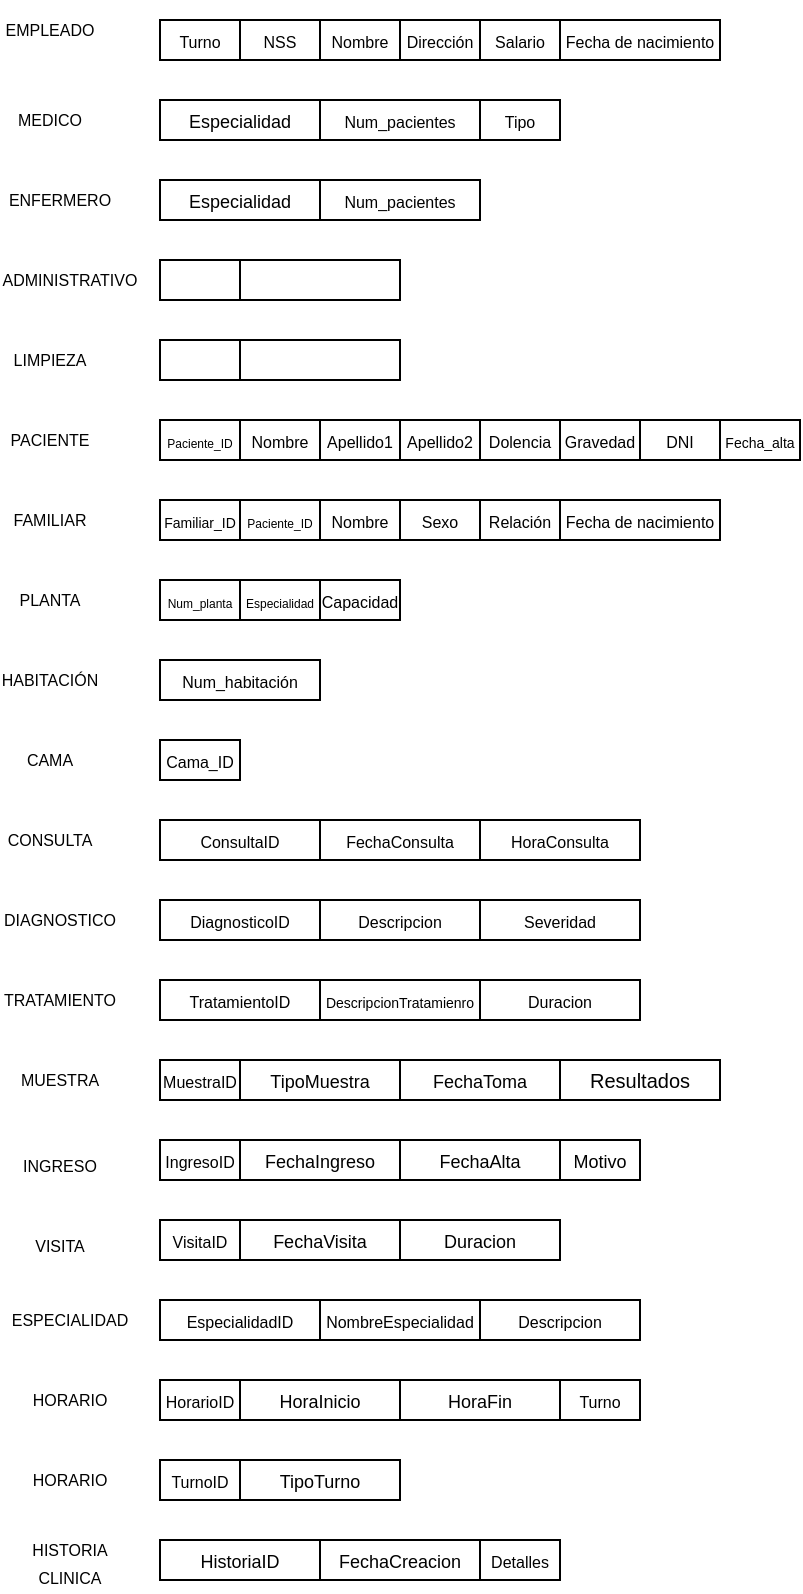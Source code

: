 <mxfile version="24.8.9">
  <diagram name="Página-1" id="wS7ssanduu3U8rkw7zow">
    <mxGraphModel dx="656" dy="417" grid="1" gridSize="10" guides="1" tooltips="1" connect="1" arrows="1" fold="1" page="1" pageScale="1" pageWidth="827" pageHeight="1169" math="0" shadow="0">
      <root>
        <mxCell id="0" />
        <mxCell id="1" parent="0" />
        <mxCell id="Gz29lttUt1VIrkQhSzZi-1" value="" style="rounded=0;whiteSpace=wrap;html=1;" vertex="1" parent="1">
          <mxGeometry x="80" y="80" width="40" height="20" as="geometry" />
        </mxCell>
        <mxCell id="Gz29lttUt1VIrkQhSzZi-2" value="" style="rounded=0;whiteSpace=wrap;html=1;" vertex="1" parent="1">
          <mxGeometry x="120" y="80" width="40" height="20" as="geometry" />
        </mxCell>
        <mxCell id="Gz29lttUt1VIrkQhSzZi-3" value="" style="rounded=0;whiteSpace=wrap;html=1;" vertex="1" parent="1">
          <mxGeometry x="160" y="80" width="40" height="20" as="geometry" />
        </mxCell>
        <mxCell id="Gz29lttUt1VIrkQhSzZi-4" value="" style="rounded=0;whiteSpace=wrap;html=1;" vertex="1" parent="1">
          <mxGeometry x="200" y="80" width="40" height="20" as="geometry" />
        </mxCell>
        <mxCell id="Gz29lttUt1VIrkQhSzZi-5" value="" style="rounded=0;whiteSpace=wrap;html=1;" vertex="1" parent="1">
          <mxGeometry x="240" y="80" width="40" height="20" as="geometry" />
        </mxCell>
        <mxCell id="Gz29lttUt1VIrkQhSzZi-6" value="" style="rounded=0;whiteSpace=wrap;html=1;" vertex="1" parent="1">
          <mxGeometry x="280" y="80" width="80" height="20" as="geometry" />
        </mxCell>
        <mxCell id="Gz29lttUt1VIrkQhSzZi-7" value="&lt;font style=&quot;font-size: 8px;&quot;&gt;Turno&lt;/font&gt;" style="text;html=1;align=center;verticalAlign=middle;whiteSpace=wrap;rounded=0;" vertex="1" parent="1">
          <mxGeometry x="80" y="80" width="40" height="20" as="geometry" />
        </mxCell>
        <mxCell id="Gz29lttUt1VIrkQhSzZi-8" value="&lt;font style=&quot;font-size: 8px;&quot;&gt;NSS&lt;/font&gt;" style="text;html=1;align=center;verticalAlign=middle;whiteSpace=wrap;rounded=0;" vertex="1" parent="1">
          <mxGeometry x="120" y="80" width="40" height="20" as="geometry" />
        </mxCell>
        <mxCell id="Gz29lttUt1VIrkQhSzZi-9" value="&lt;span style=&quot;font-size: 8px;&quot;&gt;Nombre&lt;/span&gt;" style="text;html=1;align=center;verticalAlign=middle;whiteSpace=wrap;rounded=0;" vertex="1" parent="1">
          <mxGeometry x="160" y="80" width="40" height="20" as="geometry" />
        </mxCell>
        <mxCell id="Gz29lttUt1VIrkQhSzZi-10" value="&lt;font style=&quot;font-size: 8px;&quot;&gt;Dirección&lt;/font&gt;" style="text;html=1;align=center;verticalAlign=middle;whiteSpace=wrap;rounded=0;" vertex="1" parent="1">
          <mxGeometry x="200" y="80" width="40" height="20" as="geometry" />
        </mxCell>
        <mxCell id="Gz29lttUt1VIrkQhSzZi-11" value="&lt;font style=&quot;font-size: 8px;&quot;&gt;Fecha de nacimiento&lt;/font&gt;" style="text;html=1;align=center;verticalAlign=middle;whiteSpace=wrap;rounded=0;strokeWidth=0;" vertex="1" parent="1">
          <mxGeometry x="280" y="80" width="80" height="20" as="geometry" />
        </mxCell>
        <mxCell id="Gz29lttUt1VIrkQhSzZi-12" value="&lt;font style=&quot;font-size: 8px;&quot;&gt;Salario&lt;/font&gt;" style="text;html=1;align=center;verticalAlign=middle;whiteSpace=wrap;rounded=0;" vertex="1" parent="1">
          <mxGeometry x="240" y="80" width="40" height="20" as="geometry" />
        </mxCell>
        <mxCell id="Gz29lttUt1VIrkQhSzZi-13" value="" style="rounded=0;whiteSpace=wrap;html=1;" vertex="1" parent="1">
          <mxGeometry x="80" y="280" width="40" height="20" as="geometry" />
        </mxCell>
        <mxCell id="Gz29lttUt1VIrkQhSzZi-14" value="" style="rounded=0;whiteSpace=wrap;html=1;" vertex="1" parent="1">
          <mxGeometry x="120" y="280" width="40" height="20" as="geometry" />
        </mxCell>
        <mxCell id="Gz29lttUt1VIrkQhSzZi-15" value="" style="rounded=0;whiteSpace=wrap;html=1;" vertex="1" parent="1">
          <mxGeometry x="160" y="280" width="40" height="20" as="geometry" />
        </mxCell>
        <mxCell id="Gz29lttUt1VIrkQhSzZi-16" value="" style="rounded=0;whiteSpace=wrap;html=1;" vertex="1" parent="1">
          <mxGeometry x="200" y="280" width="40" height="20" as="geometry" />
        </mxCell>
        <mxCell id="Gz29lttUt1VIrkQhSzZi-17" value="" style="rounded=0;whiteSpace=wrap;html=1;" vertex="1" parent="1">
          <mxGeometry x="240" y="280" width="40" height="20" as="geometry" />
        </mxCell>
        <mxCell id="Gz29lttUt1VIrkQhSzZi-18" value="" style="rounded=0;whiteSpace=wrap;html=1;" vertex="1" parent="1">
          <mxGeometry x="280" y="280" width="40" height="20" as="geometry" />
        </mxCell>
        <mxCell id="Gz29lttUt1VIrkQhSzZi-19" value="&lt;font style=&quot;font-size: 6px;&quot;&gt;Paciente_ID&lt;/font&gt;" style="text;html=1;align=center;verticalAlign=middle;whiteSpace=wrap;rounded=0;" vertex="1" parent="1">
          <mxGeometry x="80" y="280" width="40" height="20" as="geometry" />
        </mxCell>
        <mxCell id="Gz29lttUt1VIrkQhSzZi-20" value="&lt;font style=&quot;font-size: 8px;&quot;&gt;Nombre&lt;/font&gt;" style="text;html=1;align=center;verticalAlign=middle;whiteSpace=wrap;rounded=0;" vertex="1" parent="1">
          <mxGeometry x="120" y="280" width="40" height="20" as="geometry" />
        </mxCell>
        <mxCell id="Gz29lttUt1VIrkQhSzZi-21" value="&lt;span style=&quot;font-size: 8px;&quot;&gt;Apellido1&lt;/span&gt;" style="text;html=1;align=center;verticalAlign=middle;whiteSpace=wrap;rounded=0;" vertex="1" parent="1">
          <mxGeometry x="160" y="280" width="40" height="20" as="geometry" />
        </mxCell>
        <mxCell id="Gz29lttUt1VIrkQhSzZi-22" value="&lt;font style=&quot;font-size: 8px;&quot;&gt;Apellido2&lt;/font&gt;" style="text;html=1;align=center;verticalAlign=middle;whiteSpace=wrap;rounded=0;" vertex="1" parent="1">
          <mxGeometry x="200" y="280" width="40" height="20" as="geometry" />
        </mxCell>
        <mxCell id="Gz29lttUt1VIrkQhSzZi-23" value="&lt;font style=&quot;font-size: 8px;&quot;&gt;Dolencia&lt;/font&gt;" style="text;html=1;align=center;verticalAlign=middle;whiteSpace=wrap;rounded=0;strokeWidth=0;" vertex="1" parent="1">
          <mxGeometry x="240" y="280" width="40" height="20" as="geometry" />
        </mxCell>
        <mxCell id="Gz29lttUt1VIrkQhSzZi-24" value="&lt;font style=&quot;font-size: 8px;&quot;&gt;Gravedad&lt;/font&gt;" style="text;html=1;align=center;verticalAlign=middle;whiteSpace=wrap;rounded=0;" vertex="1" parent="1">
          <mxGeometry x="280" y="280" width="40" height="20" as="geometry" />
        </mxCell>
        <mxCell id="Gz29lttUt1VIrkQhSzZi-25" value="&lt;div style=&quot;&quot;&gt;&lt;span style=&quot;background-color: initial; font-size: 8px;&quot;&gt;EMPLEADO&lt;/span&gt;&lt;/div&gt;" style="text;whiteSpace=wrap;html=1;align=center;" vertex="1" parent="1">
          <mxGeometry y="70" width="50" height="30" as="geometry" />
        </mxCell>
        <mxCell id="Gz29lttUt1VIrkQhSzZi-26" value="&lt;div style=&quot;&quot;&gt;&lt;span style=&quot;background-color: initial; font-size: 8px;&quot;&gt;PACIENTE&lt;/span&gt;&lt;/div&gt;" style="text;whiteSpace=wrap;html=1;align=center;" vertex="1" parent="1">
          <mxGeometry y="275" width="50" height="30" as="geometry" />
        </mxCell>
        <mxCell id="Gz29lttUt1VIrkQhSzZi-28" value="" style="rounded=0;whiteSpace=wrap;html=1;" vertex="1" parent="1">
          <mxGeometry x="80" y="120" width="80" height="20" as="geometry" />
        </mxCell>
        <mxCell id="Gz29lttUt1VIrkQhSzZi-29" value="" style="rounded=0;whiteSpace=wrap;html=1;" vertex="1" parent="1">
          <mxGeometry x="240" y="120" width="40" height="20" as="geometry" />
        </mxCell>
        <mxCell id="Gz29lttUt1VIrkQhSzZi-30" value="" style="rounded=0;whiteSpace=wrap;html=1;" vertex="1" parent="1">
          <mxGeometry x="160" y="120" width="80" height="20" as="geometry" />
        </mxCell>
        <mxCell id="Gz29lttUt1VIrkQhSzZi-32" value="&lt;font style=&quot;font-size: 8px;&quot;&gt;ConsultaID&lt;/font&gt;" style="rounded=0;whiteSpace=wrap;html=1;" vertex="1" parent="1">
          <mxGeometry x="80" y="480" width="80" height="20" as="geometry" />
        </mxCell>
        <mxCell id="Gz29lttUt1VIrkQhSzZi-33" value="" style="rounded=0;whiteSpace=wrap;html=1;" vertex="1" parent="1">
          <mxGeometry x="160" y="480" width="80" height="20" as="geometry" />
        </mxCell>
        <mxCell id="Gz29lttUt1VIrkQhSzZi-34" value="&lt;font style=&quot;font-size: 9px;&quot;&gt;Especialidad&lt;/font&gt;" style="text;html=1;align=center;verticalAlign=middle;whiteSpace=wrap;rounded=0;" vertex="1" parent="1">
          <mxGeometry x="80" y="120" width="80" height="20" as="geometry" />
        </mxCell>
        <mxCell id="Gz29lttUt1VIrkQhSzZi-35" value="&lt;font style=&quot;font-size: 8px;&quot;&gt;Tipo&lt;/font&gt;" style="text;html=1;align=center;verticalAlign=middle;whiteSpace=wrap;rounded=0;" vertex="1" parent="1">
          <mxGeometry x="240" y="120" width="40" height="20" as="geometry" />
        </mxCell>
        <mxCell id="Gz29lttUt1VIrkQhSzZi-36" value="&lt;font style=&quot;font-size: 8px;&quot;&gt;Num_&lt;/font&gt;&lt;span style=&quot;font-size: 8px; background-color: initial;&quot;&gt;pacientes&lt;/span&gt;" style="text;html=1;align=center;verticalAlign=middle;whiteSpace=wrap;rounded=0;" vertex="1" parent="1">
          <mxGeometry x="160" y="120" width="80" height="20" as="geometry" />
        </mxCell>
        <mxCell id="Gz29lttUt1VIrkQhSzZi-41" value="&lt;div style=&quot;&quot;&gt;&lt;span style=&quot;font-size: 8px;&quot;&gt;MEDICO&lt;/span&gt;&lt;/div&gt;" style="text;whiteSpace=wrap;html=1;align=center;" vertex="1" parent="1">
          <mxGeometry y="115" width="50" height="30" as="geometry" />
        </mxCell>
        <mxCell id="Gz29lttUt1VIrkQhSzZi-48" value="" style="rounded=0;whiteSpace=wrap;html=1;" vertex="1" parent="1">
          <mxGeometry x="80" y="160" width="80" height="20" as="geometry" />
        </mxCell>
        <mxCell id="Gz29lttUt1VIrkQhSzZi-50" value="" style="rounded=0;whiteSpace=wrap;html=1;" vertex="1" parent="1">
          <mxGeometry x="160" y="160" width="80" height="20" as="geometry" />
        </mxCell>
        <mxCell id="Gz29lttUt1VIrkQhSzZi-51" value="&lt;font style=&quot;font-size: 8px;&quot;&gt;Cama_ID&lt;/font&gt;" style="rounded=0;whiteSpace=wrap;html=1;" vertex="1" parent="1">
          <mxGeometry x="80" y="440" width="40" height="20" as="geometry" />
        </mxCell>
        <mxCell id="Gz29lttUt1VIrkQhSzZi-52" value="&lt;font style=&quot;font-size: 8px;&quot;&gt;HoraConsulta&lt;/font&gt;" style="rounded=0;whiteSpace=wrap;html=1;" vertex="1" parent="1">
          <mxGeometry x="240" y="480" width="80" height="20" as="geometry" />
        </mxCell>
        <mxCell id="Gz29lttUt1VIrkQhSzZi-53" value="&lt;font style=&quot;font-size: 9px;&quot;&gt;Especialidad&lt;/font&gt;" style="text;html=1;align=center;verticalAlign=middle;whiteSpace=wrap;rounded=0;" vertex="1" parent="1">
          <mxGeometry x="80" y="160" width="80" height="20" as="geometry" />
        </mxCell>
        <mxCell id="Gz29lttUt1VIrkQhSzZi-55" value="&lt;font style=&quot;font-size: 8px;&quot;&gt;Num_&lt;/font&gt;&lt;span style=&quot;font-size: 8px; background-color: initial;&quot;&gt;pacientes&lt;/span&gt;" style="text;html=1;align=center;verticalAlign=middle;whiteSpace=wrap;rounded=0;" vertex="1" parent="1">
          <mxGeometry x="160" y="160" width="80" height="20" as="geometry" />
        </mxCell>
        <mxCell id="Gz29lttUt1VIrkQhSzZi-56" value="&lt;div style=&quot;&quot;&gt;&lt;span style=&quot;font-size: 8px;&quot;&gt;ENFERMERO&lt;/span&gt;&lt;/div&gt;" style="text;whiteSpace=wrap;html=1;align=center;" vertex="1" parent="1">
          <mxGeometry y="155" width="60" height="30" as="geometry" />
        </mxCell>
        <mxCell id="Gz29lttUt1VIrkQhSzZi-57" value="" style="rounded=0;whiteSpace=wrap;html=1;" vertex="1" parent="1">
          <mxGeometry x="80" y="200" width="40" height="20" as="geometry" />
        </mxCell>
        <mxCell id="Gz29lttUt1VIrkQhSzZi-58" value="" style="rounded=0;whiteSpace=wrap;html=1;" vertex="1" parent="1">
          <mxGeometry x="120" y="200" width="80" height="20" as="geometry" />
        </mxCell>
        <mxCell id="Gz29lttUt1VIrkQhSzZi-59" value="&lt;font style=&quot;font-size: 8px;&quot;&gt;Num_habitación&lt;/font&gt;" style="rounded=0;whiteSpace=wrap;html=1;" vertex="1" parent="1">
          <mxGeometry x="80" y="400" width="80" height="20" as="geometry" />
        </mxCell>
        <mxCell id="Gz29lttUt1VIrkQhSzZi-63" value="&lt;div style=&quot;&quot;&gt;&lt;span style=&quot;font-size: 8px;&quot;&gt;ADMINISTRATIVO&lt;/span&gt;&lt;/div&gt;" style="text;whiteSpace=wrap;html=1;align=center;" vertex="1" parent="1">
          <mxGeometry y="195" width="70" height="30" as="geometry" />
        </mxCell>
        <mxCell id="Gz29lttUt1VIrkQhSzZi-64" value="" style="rounded=0;whiteSpace=wrap;html=1;" vertex="1" parent="1">
          <mxGeometry x="80" y="240" width="40" height="20" as="geometry" />
        </mxCell>
        <mxCell id="Gz29lttUt1VIrkQhSzZi-65" value="" style="rounded=0;whiteSpace=wrap;html=1;" vertex="1" parent="1">
          <mxGeometry x="120" y="240" width="80" height="20" as="geometry" />
        </mxCell>
        <mxCell id="Gz29lttUt1VIrkQhSzZi-66" value="" style="rounded=0;whiteSpace=wrap;html=1;" vertex="1" parent="1">
          <mxGeometry x="320" y="280" width="40" height="20" as="geometry" />
        </mxCell>
        <mxCell id="Gz29lttUt1VIrkQhSzZi-67" value="" style="rounded=0;whiteSpace=wrap;html=1;" vertex="1" parent="1">
          <mxGeometry x="360" y="280" width="40" height="20" as="geometry" />
        </mxCell>
        <mxCell id="Gz29lttUt1VIrkQhSzZi-68" value="&lt;div style=&quot;&quot;&gt;&lt;span style=&quot;font-size: 8px;&quot;&gt;LIMPIEZA&lt;/span&gt;&lt;/div&gt;" style="text;whiteSpace=wrap;html=1;align=center;" vertex="1" parent="1">
          <mxGeometry y="235" width="50" height="30" as="geometry" />
        </mxCell>
        <mxCell id="Gz29lttUt1VIrkQhSzZi-72" value="&lt;font style=&quot;font-size: 8px;&quot;&gt;DNI&lt;/font&gt;" style="text;html=1;align=center;verticalAlign=middle;whiteSpace=wrap;rounded=0;" vertex="1" parent="1">
          <mxGeometry x="320" y="280" width="40" height="20" as="geometry" />
        </mxCell>
        <mxCell id="Gz29lttUt1VIrkQhSzZi-73" value="&lt;font style=&quot;font-size: 7px;&quot;&gt;Fecha_alta&lt;/font&gt;" style="text;html=1;align=center;verticalAlign=middle;whiteSpace=wrap;rounded=0;" vertex="1" parent="1">
          <mxGeometry x="360" y="280" width="40" height="20" as="geometry" />
        </mxCell>
        <mxCell id="Gz29lttUt1VIrkQhSzZi-74" value="" style="rounded=0;whiteSpace=wrap;html=1;" vertex="1" parent="1">
          <mxGeometry x="80" y="320" width="40" height="20" as="geometry" />
        </mxCell>
        <mxCell id="Gz29lttUt1VIrkQhSzZi-75" value="" style="rounded=0;whiteSpace=wrap;html=1;" vertex="1" parent="1">
          <mxGeometry x="120" y="320" width="40" height="20" as="geometry" />
        </mxCell>
        <mxCell id="Gz29lttUt1VIrkQhSzZi-76" value="" style="rounded=0;whiteSpace=wrap;html=1;" vertex="1" parent="1">
          <mxGeometry x="160" y="320" width="40" height="20" as="geometry" />
        </mxCell>
        <mxCell id="Gz29lttUt1VIrkQhSzZi-77" value="" style="rounded=0;whiteSpace=wrap;html=1;" vertex="1" parent="1">
          <mxGeometry x="200" y="320" width="40" height="20" as="geometry" />
        </mxCell>
        <mxCell id="Gz29lttUt1VIrkQhSzZi-78" value="" style="rounded=0;whiteSpace=wrap;html=1;" vertex="1" parent="1">
          <mxGeometry x="280" y="320" width="80" height="20" as="geometry" />
        </mxCell>
        <mxCell id="Gz29lttUt1VIrkQhSzZi-79" value="&lt;font style=&quot;font-size: 7px;&quot;&gt;Familiar_ID&lt;/font&gt;" style="text;html=1;align=center;verticalAlign=middle;whiteSpace=wrap;rounded=0;" vertex="1" parent="1">
          <mxGeometry x="80" y="320" width="40" height="20" as="geometry" />
        </mxCell>
        <mxCell id="Gz29lttUt1VIrkQhSzZi-80" value="&lt;font style=&quot;font-size: 6px;&quot;&gt;Paciente_ID&lt;/font&gt;" style="text;html=1;align=center;verticalAlign=middle;whiteSpace=wrap;rounded=0;" vertex="1" parent="1">
          <mxGeometry x="120" y="320" width="40" height="20" as="geometry" />
        </mxCell>
        <mxCell id="Gz29lttUt1VIrkQhSzZi-81" value="&lt;span style=&quot;font-size: 8px;&quot;&gt;Nombre&lt;/span&gt;" style="text;html=1;align=center;verticalAlign=middle;whiteSpace=wrap;rounded=0;" vertex="1" parent="1">
          <mxGeometry x="160" y="320" width="40" height="20" as="geometry" />
        </mxCell>
        <mxCell id="Gz29lttUt1VIrkQhSzZi-82" value="&lt;font style=&quot;font-size: 8px;&quot;&gt;Sexo&lt;/font&gt;" style="text;html=1;align=center;verticalAlign=middle;whiteSpace=wrap;rounded=0;" vertex="1" parent="1">
          <mxGeometry x="200" y="320" width="40" height="20" as="geometry" />
        </mxCell>
        <mxCell id="Gz29lttUt1VIrkQhSzZi-83" value="&lt;font style=&quot;font-size: 8px;&quot;&gt;Fecha de nacimiento&lt;/font&gt;" style="text;html=1;align=center;verticalAlign=middle;whiteSpace=wrap;rounded=0;strokeWidth=0;" vertex="1" parent="1">
          <mxGeometry x="280" y="320" width="80" height="20" as="geometry" />
        </mxCell>
        <mxCell id="Gz29lttUt1VIrkQhSzZi-84" value="&lt;font style=&quot;font-size: 8px;&quot;&gt;Relación&lt;/font&gt;" style="rounded=0;whiteSpace=wrap;html=1;" vertex="1" parent="1">
          <mxGeometry x="240" y="320" width="40" height="20" as="geometry" />
        </mxCell>
        <mxCell id="Gz29lttUt1VIrkQhSzZi-85" value="&lt;div style=&quot;&quot;&gt;&lt;span style=&quot;background-color: initial; font-size: 8px;&quot;&gt;FAMILIAR&lt;/span&gt;&lt;/div&gt;" style="text;whiteSpace=wrap;html=1;align=center;" vertex="1" parent="1">
          <mxGeometry y="315" width="50" height="30" as="geometry" />
        </mxCell>
        <mxCell id="Gz29lttUt1VIrkQhSzZi-86" value="" style="rounded=0;whiteSpace=wrap;html=1;" vertex="1" parent="1">
          <mxGeometry x="80" y="360" width="40" height="20" as="geometry" />
        </mxCell>
        <mxCell id="Gz29lttUt1VIrkQhSzZi-87" value="" style="rounded=0;whiteSpace=wrap;html=1;" vertex="1" parent="1">
          <mxGeometry x="120" y="360" width="40" height="20" as="geometry" />
        </mxCell>
        <mxCell id="Gz29lttUt1VIrkQhSzZi-88" value="" style="rounded=0;whiteSpace=wrap;html=1;" vertex="1" parent="1">
          <mxGeometry x="160" y="360" width="40" height="20" as="geometry" />
        </mxCell>
        <mxCell id="Gz29lttUt1VIrkQhSzZi-89" value="&lt;font style=&quot;font-size: 6px;&quot;&gt;Num_planta&lt;/font&gt;" style="text;html=1;align=center;verticalAlign=middle;whiteSpace=wrap;rounded=0;" vertex="1" parent="1">
          <mxGeometry x="80" y="360" width="40" height="20" as="geometry" />
        </mxCell>
        <mxCell id="Gz29lttUt1VIrkQhSzZi-90" value="&lt;font style=&quot;font-size: 6px;&quot;&gt;Especialidad&lt;/font&gt;" style="text;html=1;align=center;verticalAlign=middle;whiteSpace=wrap;rounded=0;" vertex="1" parent="1">
          <mxGeometry x="120" y="360" width="40" height="20" as="geometry" />
        </mxCell>
        <mxCell id="Gz29lttUt1VIrkQhSzZi-91" value="&lt;span style=&quot;font-size: 8px;&quot;&gt;Capacidad&lt;/span&gt;" style="text;html=1;align=center;verticalAlign=middle;whiteSpace=wrap;rounded=0;" vertex="1" parent="1">
          <mxGeometry x="160" y="360" width="40" height="20" as="geometry" />
        </mxCell>
        <mxCell id="Gz29lttUt1VIrkQhSzZi-92" value="&lt;div style=&quot;&quot;&gt;&lt;span style=&quot;background-color: initial; font-size: 8px;&quot;&gt;PLANTA&lt;/span&gt;&lt;/div&gt;" style="text;whiteSpace=wrap;html=1;align=center;" vertex="1" parent="1">
          <mxGeometry y="355" width="50" height="30" as="geometry" />
        </mxCell>
        <mxCell id="Gz29lttUt1VIrkQhSzZi-94" value="&lt;div style=&quot;&quot;&gt;&lt;span style=&quot;background-color: initial; font-size: 8px;&quot;&gt;HABITACIÓN&lt;/span&gt;&lt;/div&gt;" style="text;whiteSpace=wrap;html=1;align=center;" vertex="1" parent="1">
          <mxGeometry y="395" width="50" height="30" as="geometry" />
        </mxCell>
        <mxCell id="Gz29lttUt1VIrkQhSzZi-95" value="&lt;div style=&quot;&quot;&gt;&lt;span style=&quot;background-color: initial; font-size: 8px;&quot;&gt;CAMA&lt;/span&gt;&lt;/div&gt;" style="text;whiteSpace=wrap;html=1;align=center;" vertex="1" parent="1">
          <mxGeometry y="435" width="50" height="30" as="geometry" />
        </mxCell>
        <mxCell id="Gz29lttUt1VIrkQhSzZi-96" value="&lt;font style=&quot;font-size: 8px;&quot;&gt;FechaConsulta&lt;/font&gt;" style="rounded=0;whiteSpace=wrap;html=1;" vertex="1" parent="1">
          <mxGeometry x="160" y="480" width="80" height="20" as="geometry" />
        </mxCell>
        <mxCell id="Gz29lttUt1VIrkQhSzZi-97" value="&lt;div style=&quot;&quot;&gt;&lt;span style=&quot;background-color: initial; font-size: 8px;&quot;&gt;CONSULTA&lt;/span&gt;&lt;/div&gt;" style="text;whiteSpace=wrap;html=1;align=center;" vertex="1" parent="1">
          <mxGeometry y="475" width="50" height="30" as="geometry" />
        </mxCell>
        <mxCell id="Gz29lttUt1VIrkQhSzZi-99" value="&lt;font style=&quot;font-size: 8px;&quot;&gt;DiagnosticoID&lt;/font&gt;" style="rounded=0;whiteSpace=wrap;html=1;" vertex="1" parent="1">
          <mxGeometry x="80" y="520" width="80" height="20" as="geometry" />
        </mxCell>
        <mxCell id="Gz29lttUt1VIrkQhSzZi-100" value="" style="rounded=0;whiteSpace=wrap;html=1;" vertex="1" parent="1">
          <mxGeometry x="160" y="520" width="80" height="20" as="geometry" />
        </mxCell>
        <mxCell id="Gz29lttUt1VIrkQhSzZi-101" value="&lt;font style=&quot;font-size: 8px;&quot;&gt;Severidad&lt;/font&gt;" style="rounded=0;whiteSpace=wrap;html=1;" vertex="1" parent="1">
          <mxGeometry x="240" y="520" width="80" height="20" as="geometry" />
        </mxCell>
        <mxCell id="Gz29lttUt1VIrkQhSzZi-102" value="&lt;font style=&quot;font-size: 8px;&quot;&gt;Descripcion&lt;/font&gt;" style="rounded=0;whiteSpace=wrap;html=1;" vertex="1" parent="1">
          <mxGeometry x="160" y="520" width="80" height="20" as="geometry" />
        </mxCell>
        <mxCell id="Gz29lttUt1VIrkQhSzZi-103" value="&lt;div style=&quot;&quot;&gt;&lt;span style=&quot;background-color: initial; font-size: 8px;&quot;&gt;DIAGNOSTICO&lt;/span&gt;&lt;/div&gt;" style="text;whiteSpace=wrap;html=1;align=center;" vertex="1" parent="1">
          <mxGeometry y="515" width="60" height="30" as="geometry" />
        </mxCell>
        <mxCell id="Gz29lttUt1VIrkQhSzZi-104" value="&lt;font style=&quot;font-size: 8px;&quot;&gt;TratamientoID&lt;/font&gt;" style="rounded=0;whiteSpace=wrap;html=1;" vertex="1" parent="1">
          <mxGeometry x="80" y="560" width="80" height="20" as="geometry" />
        </mxCell>
        <mxCell id="Gz29lttUt1VIrkQhSzZi-105" value="" style="rounded=0;whiteSpace=wrap;html=1;" vertex="1" parent="1">
          <mxGeometry x="160" y="560" width="80" height="20" as="geometry" />
        </mxCell>
        <mxCell id="Gz29lttUt1VIrkQhSzZi-106" value="&lt;font style=&quot;font-size: 8px;&quot;&gt;Duracion&lt;/font&gt;" style="rounded=0;whiteSpace=wrap;html=1;" vertex="1" parent="1">
          <mxGeometry x="240" y="560" width="80" height="20" as="geometry" />
        </mxCell>
        <mxCell id="Gz29lttUt1VIrkQhSzZi-107" value="&lt;font style=&quot;font-size: 7px;&quot;&gt;DescripcionTratamienro&lt;/font&gt;" style="rounded=0;whiteSpace=wrap;html=1;" vertex="1" parent="1">
          <mxGeometry x="160" y="560" width="80" height="20" as="geometry" />
        </mxCell>
        <mxCell id="Gz29lttUt1VIrkQhSzZi-108" value="&lt;div style=&quot;&quot;&gt;&lt;span style=&quot;background-color: initial; font-size: 8px;&quot;&gt;TRATAMIENTO&lt;/span&gt;&lt;/div&gt;" style="text;whiteSpace=wrap;html=1;align=center;" vertex="1" parent="1">
          <mxGeometry y="555" width="60" height="30" as="geometry" />
        </mxCell>
        <mxCell id="Gz29lttUt1VIrkQhSzZi-113" value="&lt;font style=&quot;font-size: 8px;&quot;&gt;MuestraID&lt;/font&gt;" style="rounded=0;whiteSpace=wrap;html=1;" vertex="1" parent="1">
          <mxGeometry x="80" y="600" width="40" height="20" as="geometry" />
        </mxCell>
        <mxCell id="Gz29lttUt1VIrkQhSzZi-114" value="&lt;font style=&quot;font-size: 9px;&quot;&gt;TipoMuestra&lt;/font&gt;" style="rounded=0;whiteSpace=wrap;html=1;" vertex="1" parent="1">
          <mxGeometry x="120" y="600" width="80" height="20" as="geometry" />
        </mxCell>
        <mxCell id="Gz29lttUt1VIrkQhSzZi-115" value="&lt;font style=&quot;font-size: 9px;&quot;&gt;FechaToma&lt;/font&gt;&lt;span style=&quot;color: rgba(0, 0, 0, 0); font-family: monospace; font-size: 0px; text-align: start; text-wrap-mode: nowrap;&quot;&gt;%3CmxGraphModel%3E%3Croot%3E%3CmxCell%20id%3D%220%22%2F%3E%3CmxCell%20id%3D%221%22%20parent%3D%220%22%2F%3E%3CmxCell%20id%3D%222%22%20value%3D%22%26lt%3Bfont%20style%3D%26quot%3Bfont-size%3A%209px%3B%26quot%3B%26gt%3BTipoMuestra%26lt%3B%2Ffont%26gt%3B%22%20style%3D%22rounded%3D0%3BwhiteSpace%3Dwrap%3Bhtml%3D1%3B%22%20vertex%3D%221%22%20parent%3D%221%22%3E%3CmxGeometry%20x%3D%22120%22%20y%3D%22600%22%20width%3D%2280%22%20height%3D%2220%22%20as%3D%22geometry%22%2F%3E%3C%2FmxCell%3E%3C%2Froot%3E%3C%2FmxGraphModel%3E&lt;/span&gt;" style="rounded=0;whiteSpace=wrap;html=1;" vertex="1" parent="1">
          <mxGeometry x="200" y="600" width="80" height="20" as="geometry" />
        </mxCell>
        <mxCell id="Gz29lttUt1VIrkQhSzZi-116" value="&lt;font size=&quot;1&quot;&gt;Resultados&lt;/font&gt;" style="rounded=0;whiteSpace=wrap;html=1;" vertex="1" parent="1">
          <mxGeometry x="280" y="600" width="80" height="20" as="geometry" />
        </mxCell>
        <mxCell id="Gz29lttUt1VIrkQhSzZi-117" value="&lt;div style=&quot;&quot;&gt;&lt;span style=&quot;background-color: initial; font-size: 8px;&quot;&gt;MUESTRA&lt;/span&gt;&lt;/div&gt;" style="text;whiteSpace=wrap;html=1;align=center;" vertex="1" parent="1">
          <mxGeometry y="595" width="60" height="25" as="geometry" />
        </mxCell>
        <mxCell id="Gz29lttUt1VIrkQhSzZi-122" value="&lt;font style=&quot;font-size: 8px;&quot;&gt;IngresoID&lt;/font&gt;" style="rounded=0;whiteSpace=wrap;html=1;" vertex="1" parent="1">
          <mxGeometry x="80" y="640" width="40" height="20" as="geometry" />
        </mxCell>
        <mxCell id="Gz29lttUt1VIrkQhSzZi-123" value="&lt;font style=&quot;font-size: 9px;&quot;&gt;FechaIngreso&lt;/font&gt;" style="rounded=0;whiteSpace=wrap;html=1;" vertex="1" parent="1">
          <mxGeometry x="120" y="640" width="80" height="20" as="geometry" />
        </mxCell>
        <mxCell id="Gz29lttUt1VIrkQhSzZi-124" value="&lt;font style=&quot;font-size: 9px;&quot;&gt;FechaAlta&lt;/font&gt;" style="rounded=0;whiteSpace=wrap;html=1;" vertex="1" parent="1">
          <mxGeometry x="200" y="640" width="80" height="20" as="geometry" />
        </mxCell>
        <mxCell id="Gz29lttUt1VIrkQhSzZi-125" value="&lt;font style=&quot;font-size: 9px;&quot;&gt;Motivo&lt;/font&gt;" style="rounded=0;whiteSpace=wrap;html=1;" vertex="1" parent="1">
          <mxGeometry x="280" y="640" width="40" height="20" as="geometry" />
        </mxCell>
        <mxCell id="Gz29lttUt1VIrkQhSzZi-126" value="&lt;div style=&quot;&quot;&gt;&lt;span style=&quot;background-color: initial; font-size: 8px;&quot;&gt;INGRESO&lt;/span&gt;&lt;/div&gt;" style="text;whiteSpace=wrap;html=1;align=center;" vertex="1" parent="1">
          <mxGeometry y="637.5" width="60" height="25" as="geometry" />
        </mxCell>
        <mxCell id="Gz29lttUt1VIrkQhSzZi-127" value="&lt;font style=&quot;font-size: 8px;&quot;&gt;VisitaID&lt;/font&gt;" style="rounded=0;whiteSpace=wrap;html=1;" vertex="1" parent="1">
          <mxGeometry x="80" y="680" width="40" height="20" as="geometry" />
        </mxCell>
        <mxCell id="Gz29lttUt1VIrkQhSzZi-128" value="&lt;font style=&quot;font-size: 9px;&quot;&gt;FechaVisita&lt;/font&gt;" style="rounded=0;whiteSpace=wrap;html=1;" vertex="1" parent="1">
          <mxGeometry x="120" y="680" width="80" height="20" as="geometry" />
        </mxCell>
        <mxCell id="Gz29lttUt1VIrkQhSzZi-129" value="&lt;font style=&quot;font-size: 9px;&quot;&gt;Duracion&lt;/font&gt;" style="rounded=0;whiteSpace=wrap;html=1;" vertex="1" parent="1">
          <mxGeometry x="200" y="680" width="80" height="20" as="geometry" />
        </mxCell>
        <mxCell id="Gz29lttUt1VIrkQhSzZi-130" value="&lt;div style=&quot;&quot;&gt;&lt;span style=&quot;background-color: initial; font-size: 8px;&quot;&gt;VISITA&lt;/span&gt;&lt;/div&gt;" style="text;whiteSpace=wrap;html=1;align=center;" vertex="1" parent="1">
          <mxGeometry y="677.5" width="60" height="25" as="geometry" />
        </mxCell>
        <mxCell id="Gz29lttUt1VIrkQhSzZi-134" value="&lt;font style=&quot;font-size: 8px;&quot;&gt;EspecialidadID&lt;/font&gt;" style="rounded=0;whiteSpace=wrap;html=1;" vertex="1" parent="1">
          <mxGeometry x="80" y="720" width="80" height="20" as="geometry" />
        </mxCell>
        <mxCell id="Gz29lttUt1VIrkQhSzZi-135" value="" style="rounded=0;whiteSpace=wrap;html=1;" vertex="1" parent="1">
          <mxGeometry x="160" y="720" width="80" height="20" as="geometry" />
        </mxCell>
        <mxCell id="Gz29lttUt1VIrkQhSzZi-136" value="&lt;font style=&quot;font-size: 8px;&quot;&gt;Descripcion&lt;/font&gt;" style="rounded=0;whiteSpace=wrap;html=1;" vertex="1" parent="1">
          <mxGeometry x="240" y="720" width="80" height="20" as="geometry" />
        </mxCell>
        <mxCell id="Gz29lttUt1VIrkQhSzZi-137" value="&lt;font style=&quot;font-size: 8px;&quot;&gt;NombreEspecialidad&lt;/font&gt;" style="rounded=0;whiteSpace=wrap;html=1;" vertex="1" parent="1">
          <mxGeometry x="160" y="720" width="80" height="20" as="geometry" />
        </mxCell>
        <mxCell id="Gz29lttUt1VIrkQhSzZi-138" value="&lt;div style=&quot;&quot;&gt;&lt;span style=&quot;background-color: initial; font-size: 8px;&quot;&gt;ESPECIALIDAD&lt;/span&gt;&lt;/div&gt;" style="text;whiteSpace=wrap;html=1;align=center;" vertex="1" parent="1">
          <mxGeometry y="715" width="70" height="30" as="geometry" />
        </mxCell>
        <mxCell id="Gz29lttUt1VIrkQhSzZi-139" value="&lt;font style=&quot;font-size: 8px;&quot;&gt;HorarioID&lt;/font&gt;" style="rounded=0;whiteSpace=wrap;html=1;" vertex="1" parent="1">
          <mxGeometry x="80" y="760" width="40" height="20" as="geometry" />
        </mxCell>
        <mxCell id="Gz29lttUt1VIrkQhSzZi-140" value="&lt;font style=&quot;font-size: 9px;&quot;&gt;HoraInicio&lt;/font&gt;" style="rounded=0;whiteSpace=wrap;html=1;" vertex="1" parent="1">
          <mxGeometry x="120" y="760" width="80" height="20" as="geometry" />
        </mxCell>
        <mxCell id="Gz29lttUt1VIrkQhSzZi-141" value="&lt;font style=&quot;font-size: 9px;&quot;&gt;HoraFin&lt;/font&gt;" style="rounded=0;whiteSpace=wrap;html=1;" vertex="1" parent="1">
          <mxGeometry x="200" y="760" width="80" height="20" as="geometry" />
        </mxCell>
        <mxCell id="Gz29lttUt1VIrkQhSzZi-142" value="&lt;font style=&quot;font-size: 8px;&quot;&gt;Turno&lt;/font&gt;" style="rounded=0;whiteSpace=wrap;html=1;" vertex="1" parent="1">
          <mxGeometry x="280" y="760" width="40" height="20" as="geometry" />
        </mxCell>
        <mxCell id="Gz29lttUt1VIrkQhSzZi-143" value="&lt;div style=&quot;&quot;&gt;&lt;span style=&quot;background-color: initial; font-size: 8px;&quot;&gt;HORARIO&lt;/span&gt;&lt;/div&gt;" style="text;whiteSpace=wrap;html=1;align=center;" vertex="1" parent="1">
          <mxGeometry y="755" width="70" height="30" as="geometry" />
        </mxCell>
        <mxCell id="Gz29lttUt1VIrkQhSzZi-144" value="&lt;div style=&quot;&quot;&gt;&lt;span style=&quot;background-color: initial; font-size: 8px;&quot;&gt;HORARIO&lt;/span&gt;&lt;/div&gt;" style="text;whiteSpace=wrap;html=1;align=center;" vertex="1" parent="1">
          <mxGeometry y="795" width="70" height="30" as="geometry" />
        </mxCell>
        <mxCell id="Gz29lttUt1VIrkQhSzZi-145" value="&lt;font style=&quot;font-size: 8px;&quot;&gt;TurnoID&lt;/font&gt;" style="rounded=0;whiteSpace=wrap;html=1;" vertex="1" parent="1">
          <mxGeometry x="80" y="800" width="40" height="20" as="geometry" />
        </mxCell>
        <mxCell id="Gz29lttUt1VIrkQhSzZi-146" value="&lt;font style=&quot;font-size: 9px;&quot;&gt;TipoTurno&lt;/font&gt;" style="rounded=0;whiteSpace=wrap;html=1;" vertex="1" parent="1">
          <mxGeometry x="120" y="800" width="80" height="20" as="geometry" />
        </mxCell>
        <mxCell id="Gz29lttUt1VIrkQhSzZi-147" value="&lt;font style=&quot;font-size: 9px;&quot;&gt;HistoriaID&lt;/font&gt;" style="rounded=0;whiteSpace=wrap;html=1;" vertex="1" parent="1">
          <mxGeometry x="80" y="840" width="80" height="20" as="geometry" />
        </mxCell>
        <mxCell id="Gz29lttUt1VIrkQhSzZi-148" value="" style="rounded=0;whiteSpace=wrap;html=1;" vertex="1" parent="1">
          <mxGeometry x="160" y="840" width="80" height="20" as="geometry" />
        </mxCell>
        <mxCell id="Gz29lttUt1VIrkQhSzZi-149" value="&lt;font style=&quot;font-size: 8px;&quot;&gt;Detalles&lt;/font&gt;" style="rounded=0;whiteSpace=wrap;html=1;" vertex="1" parent="1">
          <mxGeometry x="240" y="840" width="40" height="20" as="geometry" />
        </mxCell>
        <mxCell id="Gz29lttUt1VIrkQhSzZi-150" value="&lt;font style=&quot;font-size: 9px;&quot;&gt;FechaCreacion&lt;/font&gt;" style="rounded=0;whiteSpace=wrap;html=1;" vertex="1" parent="1">
          <mxGeometry x="160" y="840" width="80" height="20" as="geometry" />
        </mxCell>
        <mxCell id="Gz29lttUt1VIrkQhSzZi-151" value="&lt;div style=&quot;&quot;&gt;&lt;span style=&quot;background-color: initial; font-size: 8px;&quot;&gt;HISTORIA&lt;/span&gt;&lt;/div&gt;&lt;div style=&quot;&quot;&gt;&lt;span style=&quot;background-color: initial; font-size: 8px;&quot;&gt;CLINICA&lt;/span&gt;&lt;/div&gt;" style="text;whiteSpace=wrap;html=1;align=center;" vertex="1" parent="1">
          <mxGeometry y="830" width="70" height="35" as="geometry" />
        </mxCell>
      </root>
    </mxGraphModel>
  </diagram>
</mxfile>
